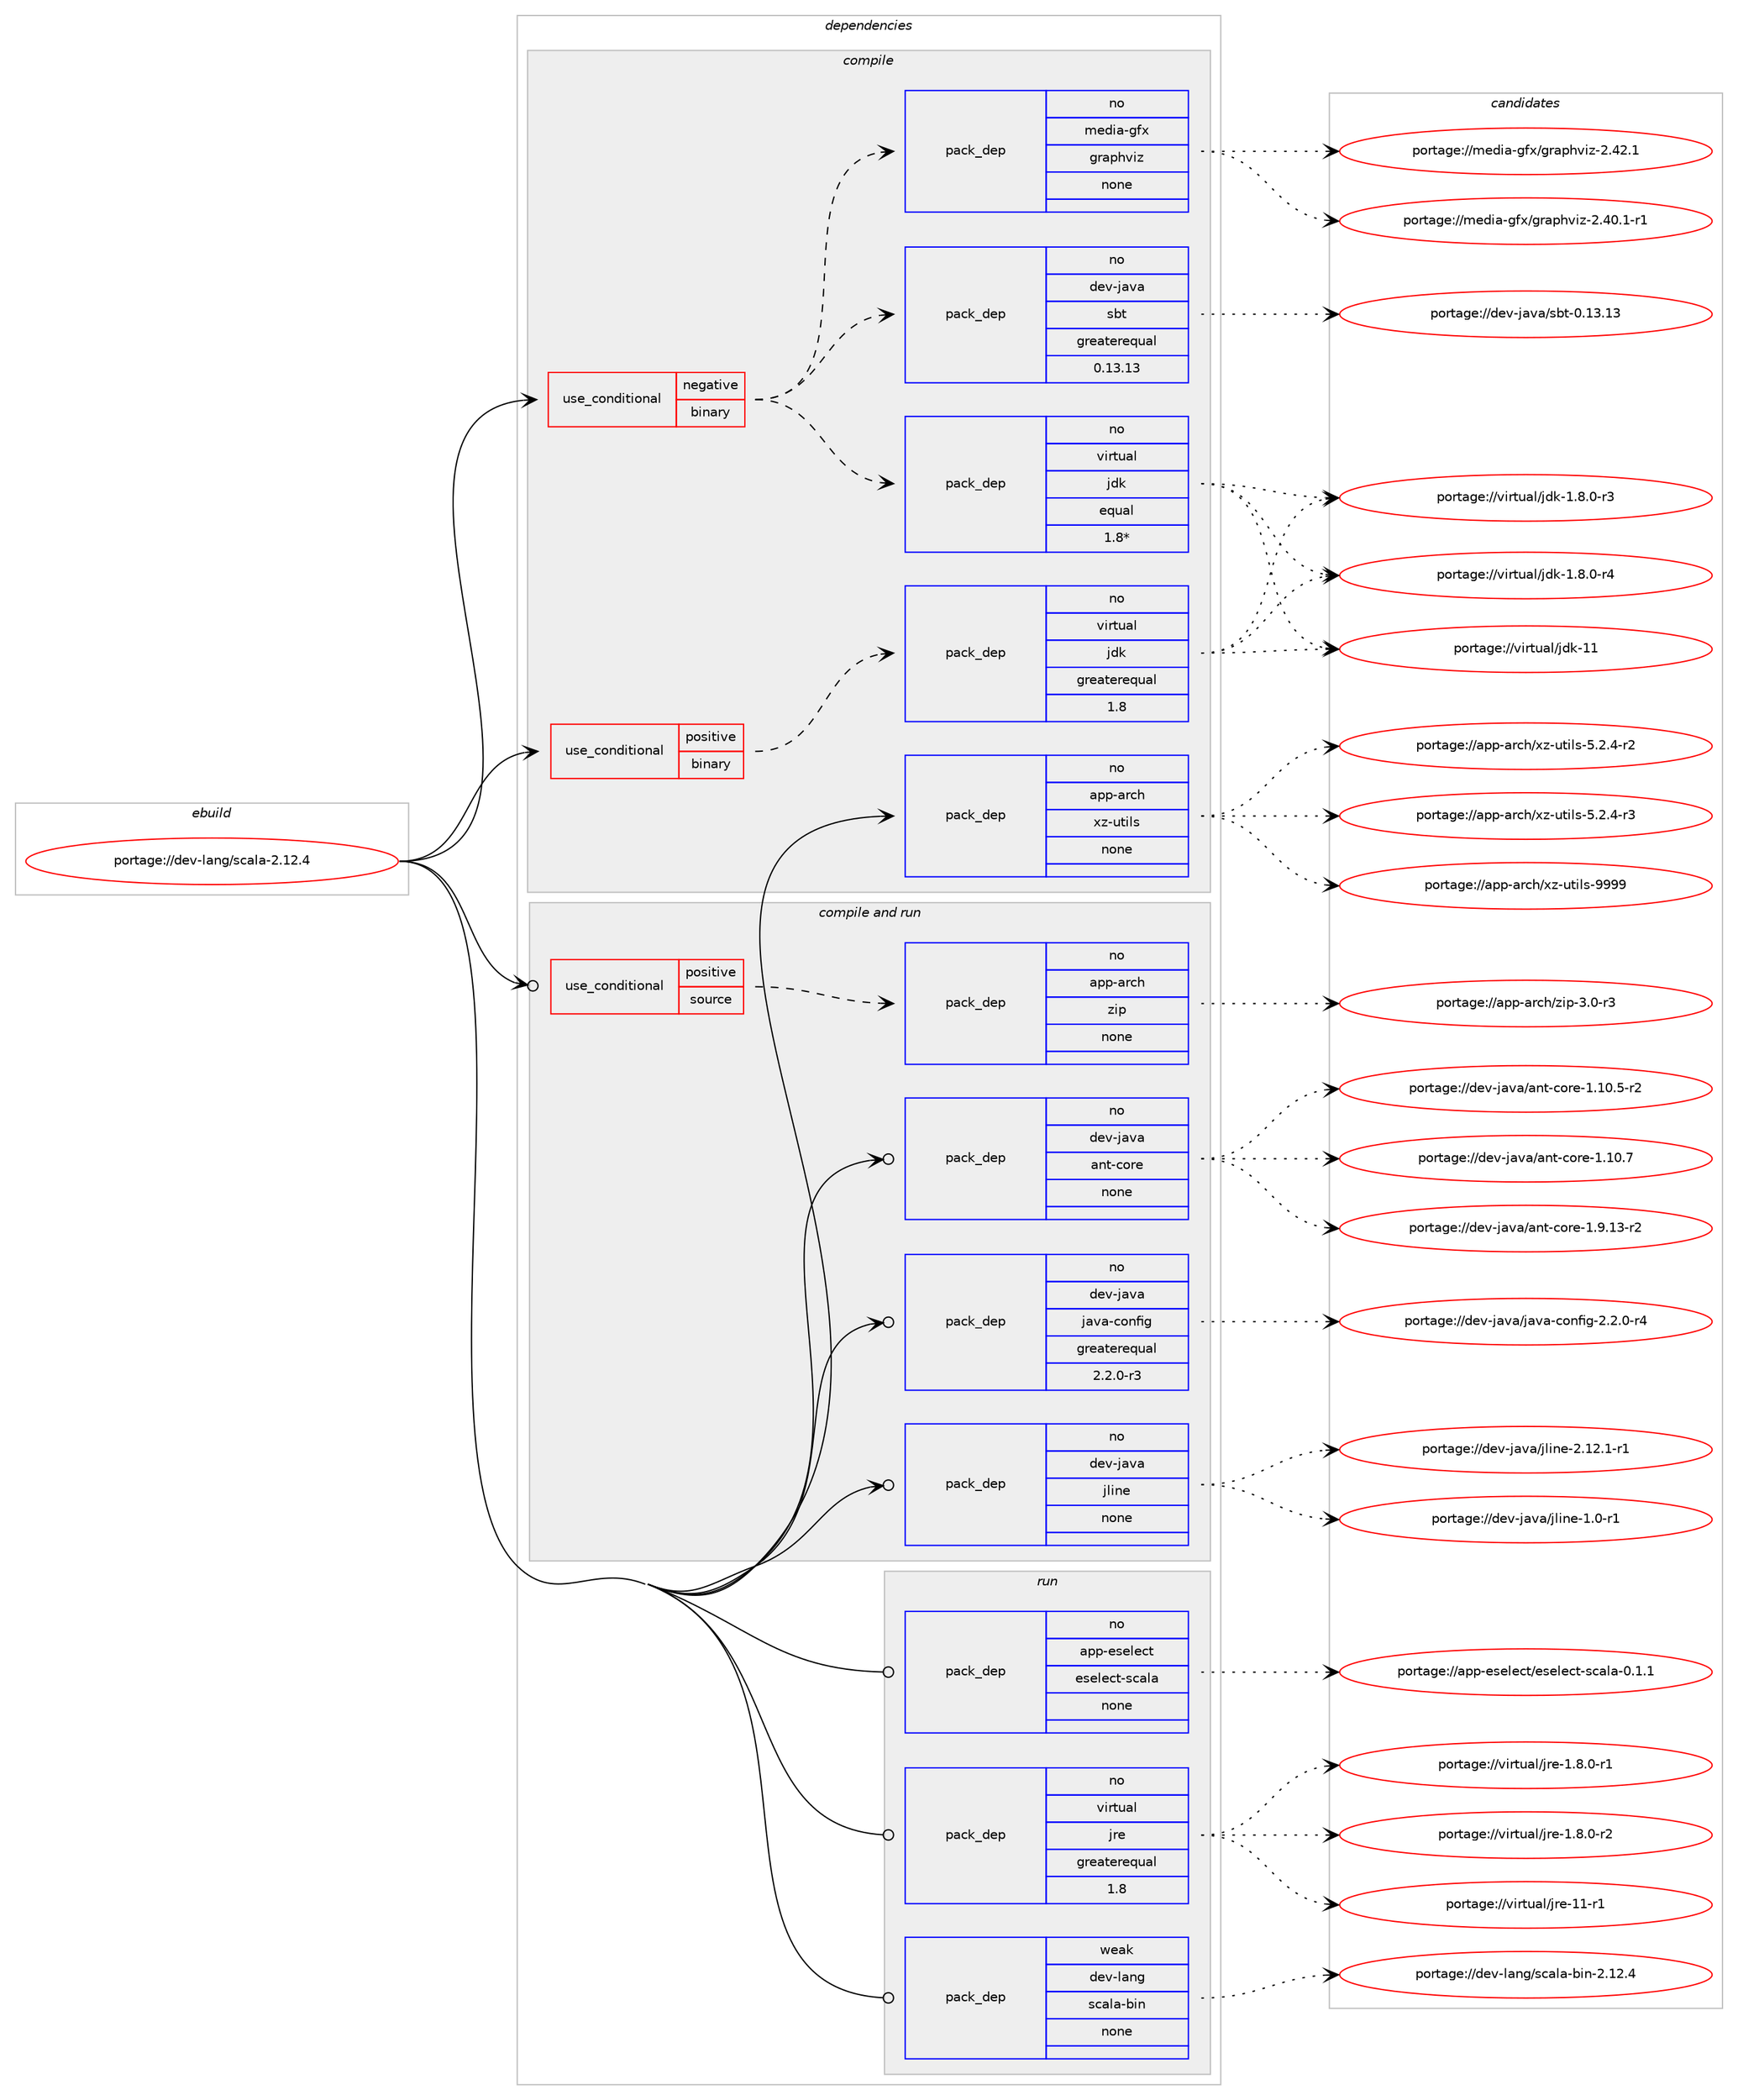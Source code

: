 digraph prolog {

# *************
# Graph options
# *************

newrank=true;
concentrate=true;
compound=true;
graph [rankdir=LR,fontname=Helvetica,fontsize=10,ranksep=1.5];#, ranksep=2.5, nodesep=0.2];
edge  [arrowhead=vee];
node  [fontname=Helvetica,fontsize=10];

# **********
# The ebuild
# **********

subgraph cluster_leftcol {
color=gray;
rank=same;
label=<<i>ebuild</i>>;
id [label="portage://dev-lang/scala-2.12.4", color=red, width=4, href="../dev-lang/scala-2.12.4.svg"];
}

# ****************
# The dependencies
# ****************

subgraph cluster_midcol {
color=gray;
label=<<i>dependencies</i>>;
subgraph cluster_compile {
fillcolor="#eeeeee";
style=filled;
label=<<i>compile</i>>;
subgraph cond20126 {
dependency96588 [label=<<TABLE BORDER="0" CELLBORDER="1" CELLSPACING="0" CELLPADDING="4"><TR><TD ROWSPAN="3" CELLPADDING="10">use_conditional</TD></TR><TR><TD>negative</TD></TR><TR><TD>binary</TD></TR></TABLE>>, shape=none, color=red];
subgraph pack73613 {
dependency96589 [label=<<TABLE BORDER="0" CELLBORDER="1" CELLSPACING="0" CELLPADDING="4" WIDTH="220"><TR><TD ROWSPAN="6" CELLPADDING="30">pack_dep</TD></TR><TR><TD WIDTH="110">no</TD></TR><TR><TD>virtual</TD></TR><TR><TD>jdk</TD></TR><TR><TD>equal</TD></TR><TR><TD>1.8*</TD></TR></TABLE>>, shape=none, color=blue];
}
dependency96588:e -> dependency96589:w [weight=20,style="dashed",arrowhead="vee"];
subgraph pack73614 {
dependency96590 [label=<<TABLE BORDER="0" CELLBORDER="1" CELLSPACING="0" CELLPADDING="4" WIDTH="220"><TR><TD ROWSPAN="6" CELLPADDING="30">pack_dep</TD></TR><TR><TD WIDTH="110">no</TD></TR><TR><TD>dev-java</TD></TR><TR><TD>sbt</TD></TR><TR><TD>greaterequal</TD></TR><TR><TD>0.13.13</TD></TR></TABLE>>, shape=none, color=blue];
}
dependency96588:e -> dependency96590:w [weight=20,style="dashed",arrowhead="vee"];
subgraph pack73615 {
dependency96591 [label=<<TABLE BORDER="0" CELLBORDER="1" CELLSPACING="0" CELLPADDING="4" WIDTH="220"><TR><TD ROWSPAN="6" CELLPADDING="30">pack_dep</TD></TR><TR><TD WIDTH="110">no</TD></TR><TR><TD>media-gfx</TD></TR><TR><TD>graphviz</TD></TR><TR><TD>none</TD></TR><TR><TD></TD></TR></TABLE>>, shape=none, color=blue];
}
dependency96588:e -> dependency96591:w [weight=20,style="dashed",arrowhead="vee"];
}
id:e -> dependency96588:w [weight=20,style="solid",arrowhead="vee"];
subgraph cond20127 {
dependency96592 [label=<<TABLE BORDER="0" CELLBORDER="1" CELLSPACING="0" CELLPADDING="4"><TR><TD ROWSPAN="3" CELLPADDING="10">use_conditional</TD></TR><TR><TD>positive</TD></TR><TR><TD>binary</TD></TR></TABLE>>, shape=none, color=red];
subgraph pack73616 {
dependency96593 [label=<<TABLE BORDER="0" CELLBORDER="1" CELLSPACING="0" CELLPADDING="4" WIDTH="220"><TR><TD ROWSPAN="6" CELLPADDING="30">pack_dep</TD></TR><TR><TD WIDTH="110">no</TD></TR><TR><TD>virtual</TD></TR><TR><TD>jdk</TD></TR><TR><TD>greaterequal</TD></TR><TR><TD>1.8</TD></TR></TABLE>>, shape=none, color=blue];
}
dependency96592:e -> dependency96593:w [weight=20,style="dashed",arrowhead="vee"];
}
id:e -> dependency96592:w [weight=20,style="solid",arrowhead="vee"];
subgraph pack73617 {
dependency96594 [label=<<TABLE BORDER="0" CELLBORDER="1" CELLSPACING="0" CELLPADDING="4" WIDTH="220"><TR><TD ROWSPAN="6" CELLPADDING="30">pack_dep</TD></TR><TR><TD WIDTH="110">no</TD></TR><TR><TD>app-arch</TD></TR><TR><TD>xz-utils</TD></TR><TR><TD>none</TD></TR><TR><TD></TD></TR></TABLE>>, shape=none, color=blue];
}
id:e -> dependency96594:w [weight=20,style="solid",arrowhead="vee"];
}
subgraph cluster_compileandrun {
fillcolor="#eeeeee";
style=filled;
label=<<i>compile and run</i>>;
subgraph cond20128 {
dependency96595 [label=<<TABLE BORDER="0" CELLBORDER="1" CELLSPACING="0" CELLPADDING="4"><TR><TD ROWSPAN="3" CELLPADDING="10">use_conditional</TD></TR><TR><TD>positive</TD></TR><TR><TD>source</TD></TR></TABLE>>, shape=none, color=red];
subgraph pack73618 {
dependency96596 [label=<<TABLE BORDER="0" CELLBORDER="1" CELLSPACING="0" CELLPADDING="4" WIDTH="220"><TR><TD ROWSPAN="6" CELLPADDING="30">pack_dep</TD></TR><TR><TD WIDTH="110">no</TD></TR><TR><TD>app-arch</TD></TR><TR><TD>zip</TD></TR><TR><TD>none</TD></TR><TR><TD></TD></TR></TABLE>>, shape=none, color=blue];
}
dependency96595:e -> dependency96596:w [weight=20,style="dashed",arrowhead="vee"];
}
id:e -> dependency96595:w [weight=20,style="solid",arrowhead="odotvee"];
subgraph pack73619 {
dependency96597 [label=<<TABLE BORDER="0" CELLBORDER="1" CELLSPACING="0" CELLPADDING="4" WIDTH="220"><TR><TD ROWSPAN="6" CELLPADDING="30">pack_dep</TD></TR><TR><TD WIDTH="110">no</TD></TR><TR><TD>dev-java</TD></TR><TR><TD>ant-core</TD></TR><TR><TD>none</TD></TR><TR><TD></TD></TR></TABLE>>, shape=none, color=blue];
}
id:e -> dependency96597:w [weight=20,style="solid",arrowhead="odotvee"];
subgraph pack73620 {
dependency96598 [label=<<TABLE BORDER="0" CELLBORDER="1" CELLSPACING="0" CELLPADDING="4" WIDTH="220"><TR><TD ROWSPAN="6" CELLPADDING="30">pack_dep</TD></TR><TR><TD WIDTH="110">no</TD></TR><TR><TD>dev-java</TD></TR><TR><TD>java-config</TD></TR><TR><TD>greaterequal</TD></TR><TR><TD>2.2.0-r3</TD></TR></TABLE>>, shape=none, color=blue];
}
id:e -> dependency96598:w [weight=20,style="solid",arrowhead="odotvee"];
subgraph pack73621 {
dependency96599 [label=<<TABLE BORDER="0" CELLBORDER="1" CELLSPACING="0" CELLPADDING="4" WIDTH="220"><TR><TD ROWSPAN="6" CELLPADDING="30">pack_dep</TD></TR><TR><TD WIDTH="110">no</TD></TR><TR><TD>dev-java</TD></TR><TR><TD>jline</TD></TR><TR><TD>none</TD></TR><TR><TD></TD></TR></TABLE>>, shape=none, color=blue];
}
id:e -> dependency96599:w [weight=20,style="solid",arrowhead="odotvee"];
}
subgraph cluster_run {
fillcolor="#eeeeee";
style=filled;
label=<<i>run</i>>;
subgraph pack73622 {
dependency96600 [label=<<TABLE BORDER="0" CELLBORDER="1" CELLSPACING="0" CELLPADDING="4" WIDTH="220"><TR><TD ROWSPAN="6" CELLPADDING="30">pack_dep</TD></TR><TR><TD WIDTH="110">no</TD></TR><TR><TD>app-eselect</TD></TR><TR><TD>eselect-scala</TD></TR><TR><TD>none</TD></TR><TR><TD></TD></TR></TABLE>>, shape=none, color=blue];
}
id:e -> dependency96600:w [weight=20,style="solid",arrowhead="odot"];
subgraph pack73623 {
dependency96601 [label=<<TABLE BORDER="0" CELLBORDER="1" CELLSPACING="0" CELLPADDING="4" WIDTH="220"><TR><TD ROWSPAN="6" CELLPADDING="30">pack_dep</TD></TR><TR><TD WIDTH="110">no</TD></TR><TR><TD>virtual</TD></TR><TR><TD>jre</TD></TR><TR><TD>greaterequal</TD></TR><TR><TD>1.8</TD></TR></TABLE>>, shape=none, color=blue];
}
id:e -> dependency96601:w [weight=20,style="solid",arrowhead="odot"];
subgraph pack73624 {
dependency96602 [label=<<TABLE BORDER="0" CELLBORDER="1" CELLSPACING="0" CELLPADDING="4" WIDTH="220"><TR><TD ROWSPAN="6" CELLPADDING="30">pack_dep</TD></TR><TR><TD WIDTH="110">weak</TD></TR><TR><TD>dev-lang</TD></TR><TR><TD>scala-bin</TD></TR><TR><TD>none</TD></TR><TR><TD></TD></TR></TABLE>>, shape=none, color=blue];
}
id:e -> dependency96602:w [weight=20,style="solid",arrowhead="odot"];
}
}

# **************
# The candidates
# **************

subgraph cluster_choices {
rank=same;
color=gray;
label=<<i>candidates</i>>;

subgraph choice73613 {
color=black;
nodesep=1;
choiceportage11810511411611797108471061001074549465646484511451 [label="portage://virtual/jdk-1.8.0-r3", color=red, width=4,href="../virtual/jdk-1.8.0-r3.svg"];
choiceportage11810511411611797108471061001074549465646484511452 [label="portage://virtual/jdk-1.8.0-r4", color=red, width=4,href="../virtual/jdk-1.8.0-r4.svg"];
choiceportage1181051141161179710847106100107454949 [label="portage://virtual/jdk-11", color=red, width=4,href="../virtual/jdk-11.svg"];
dependency96589:e -> choiceportage11810511411611797108471061001074549465646484511451:w [style=dotted,weight="100"];
dependency96589:e -> choiceportage11810511411611797108471061001074549465646484511452:w [style=dotted,weight="100"];
dependency96589:e -> choiceportage1181051141161179710847106100107454949:w [style=dotted,weight="100"];
}
subgraph choice73614 {
color=black;
nodesep=1;
choiceportage10010111845106971189747115981164548464951464951 [label="portage://dev-java/sbt-0.13.13", color=red, width=4,href="../dev-java/sbt-0.13.13.svg"];
dependency96590:e -> choiceportage10010111845106971189747115981164548464951464951:w [style=dotted,weight="100"];
}
subgraph choice73615 {
color=black;
nodesep=1;
choiceportage10910110010597451031021204710311497112104118105122455046524846494511449 [label="portage://media-gfx/graphviz-2.40.1-r1", color=red, width=4,href="../media-gfx/graphviz-2.40.1-r1.svg"];
choiceportage1091011001059745103102120471031149711210411810512245504652504649 [label="portage://media-gfx/graphviz-2.42.1", color=red, width=4,href="../media-gfx/graphviz-2.42.1.svg"];
dependency96591:e -> choiceportage10910110010597451031021204710311497112104118105122455046524846494511449:w [style=dotted,weight="100"];
dependency96591:e -> choiceportage1091011001059745103102120471031149711210411810512245504652504649:w [style=dotted,weight="100"];
}
subgraph choice73616 {
color=black;
nodesep=1;
choiceportage11810511411611797108471061001074549465646484511451 [label="portage://virtual/jdk-1.8.0-r3", color=red, width=4,href="../virtual/jdk-1.8.0-r3.svg"];
choiceportage11810511411611797108471061001074549465646484511452 [label="portage://virtual/jdk-1.8.0-r4", color=red, width=4,href="../virtual/jdk-1.8.0-r4.svg"];
choiceportage1181051141161179710847106100107454949 [label="portage://virtual/jdk-11", color=red, width=4,href="../virtual/jdk-11.svg"];
dependency96593:e -> choiceportage11810511411611797108471061001074549465646484511451:w [style=dotted,weight="100"];
dependency96593:e -> choiceportage11810511411611797108471061001074549465646484511452:w [style=dotted,weight="100"];
dependency96593:e -> choiceportage1181051141161179710847106100107454949:w [style=dotted,weight="100"];
}
subgraph choice73617 {
color=black;
nodesep=1;
choiceportage9711211245971149910447120122451171161051081154553465046524511450 [label="portage://app-arch/xz-utils-5.2.4-r2", color=red, width=4,href="../app-arch/xz-utils-5.2.4-r2.svg"];
choiceportage9711211245971149910447120122451171161051081154553465046524511451 [label="portage://app-arch/xz-utils-5.2.4-r3", color=red, width=4,href="../app-arch/xz-utils-5.2.4-r3.svg"];
choiceportage9711211245971149910447120122451171161051081154557575757 [label="portage://app-arch/xz-utils-9999", color=red, width=4,href="../app-arch/xz-utils-9999.svg"];
dependency96594:e -> choiceportage9711211245971149910447120122451171161051081154553465046524511450:w [style=dotted,weight="100"];
dependency96594:e -> choiceportage9711211245971149910447120122451171161051081154553465046524511451:w [style=dotted,weight="100"];
dependency96594:e -> choiceportage9711211245971149910447120122451171161051081154557575757:w [style=dotted,weight="100"];
}
subgraph choice73618 {
color=black;
nodesep=1;
choiceportage9711211245971149910447122105112455146484511451 [label="portage://app-arch/zip-3.0-r3", color=red, width=4,href="../app-arch/zip-3.0-r3.svg"];
dependency96596:e -> choiceportage9711211245971149910447122105112455146484511451:w [style=dotted,weight="100"];
}
subgraph choice73619 {
color=black;
nodesep=1;
choiceportage10010111845106971189747971101164599111114101454946494846534511450 [label="portage://dev-java/ant-core-1.10.5-r2", color=red, width=4,href="../dev-java/ant-core-1.10.5-r2.svg"];
choiceportage1001011184510697118974797110116459911111410145494649484655 [label="portage://dev-java/ant-core-1.10.7", color=red, width=4,href="../dev-java/ant-core-1.10.7.svg"];
choiceportage10010111845106971189747971101164599111114101454946574649514511450 [label="portage://dev-java/ant-core-1.9.13-r2", color=red, width=4,href="../dev-java/ant-core-1.9.13-r2.svg"];
dependency96597:e -> choiceportage10010111845106971189747971101164599111114101454946494846534511450:w [style=dotted,weight="100"];
dependency96597:e -> choiceportage1001011184510697118974797110116459911111410145494649484655:w [style=dotted,weight="100"];
dependency96597:e -> choiceportage10010111845106971189747971101164599111114101454946574649514511450:w [style=dotted,weight="100"];
}
subgraph choice73620 {
color=black;
nodesep=1;
choiceportage10010111845106971189747106971189745991111101021051034550465046484511452 [label="portage://dev-java/java-config-2.2.0-r4", color=red, width=4,href="../dev-java/java-config-2.2.0-r4.svg"];
dependency96598:e -> choiceportage10010111845106971189747106971189745991111101021051034550465046484511452:w [style=dotted,weight="100"];
}
subgraph choice73621 {
color=black;
nodesep=1;
choiceportage10010111845106971189747106108105110101454946484511449 [label="portage://dev-java/jline-1.0-r1", color=red, width=4,href="../dev-java/jline-1.0-r1.svg"];
choiceportage10010111845106971189747106108105110101455046495046494511449 [label="portage://dev-java/jline-2.12.1-r1", color=red, width=4,href="../dev-java/jline-2.12.1-r1.svg"];
dependency96599:e -> choiceportage10010111845106971189747106108105110101454946484511449:w [style=dotted,weight="100"];
dependency96599:e -> choiceportage10010111845106971189747106108105110101455046495046494511449:w [style=dotted,weight="100"];
}
subgraph choice73622 {
color=black;
nodesep=1;
choiceportage971121124510111510110810199116471011151011081019911645115999710897454846494649 [label="portage://app-eselect/eselect-scala-0.1.1", color=red, width=4,href="../app-eselect/eselect-scala-0.1.1.svg"];
dependency96600:e -> choiceportage971121124510111510110810199116471011151011081019911645115999710897454846494649:w [style=dotted,weight="100"];
}
subgraph choice73623 {
color=black;
nodesep=1;
choiceportage11810511411611797108471061141014549465646484511449 [label="portage://virtual/jre-1.8.0-r1", color=red, width=4,href="../virtual/jre-1.8.0-r1.svg"];
choiceportage11810511411611797108471061141014549465646484511450 [label="portage://virtual/jre-1.8.0-r2", color=red, width=4,href="../virtual/jre-1.8.0-r2.svg"];
choiceportage11810511411611797108471061141014549494511449 [label="portage://virtual/jre-11-r1", color=red, width=4,href="../virtual/jre-11-r1.svg"];
dependency96601:e -> choiceportage11810511411611797108471061141014549465646484511449:w [style=dotted,weight="100"];
dependency96601:e -> choiceportage11810511411611797108471061141014549465646484511450:w [style=dotted,weight="100"];
dependency96601:e -> choiceportage11810511411611797108471061141014549494511449:w [style=dotted,weight="100"];
}
subgraph choice73624 {
color=black;
nodesep=1;
choiceportage100101118451089711010347115999710897459810511045504649504652 [label="portage://dev-lang/scala-bin-2.12.4", color=red, width=4,href="../dev-lang/scala-bin-2.12.4.svg"];
dependency96602:e -> choiceportage100101118451089711010347115999710897459810511045504649504652:w [style=dotted,weight="100"];
}
}

}
